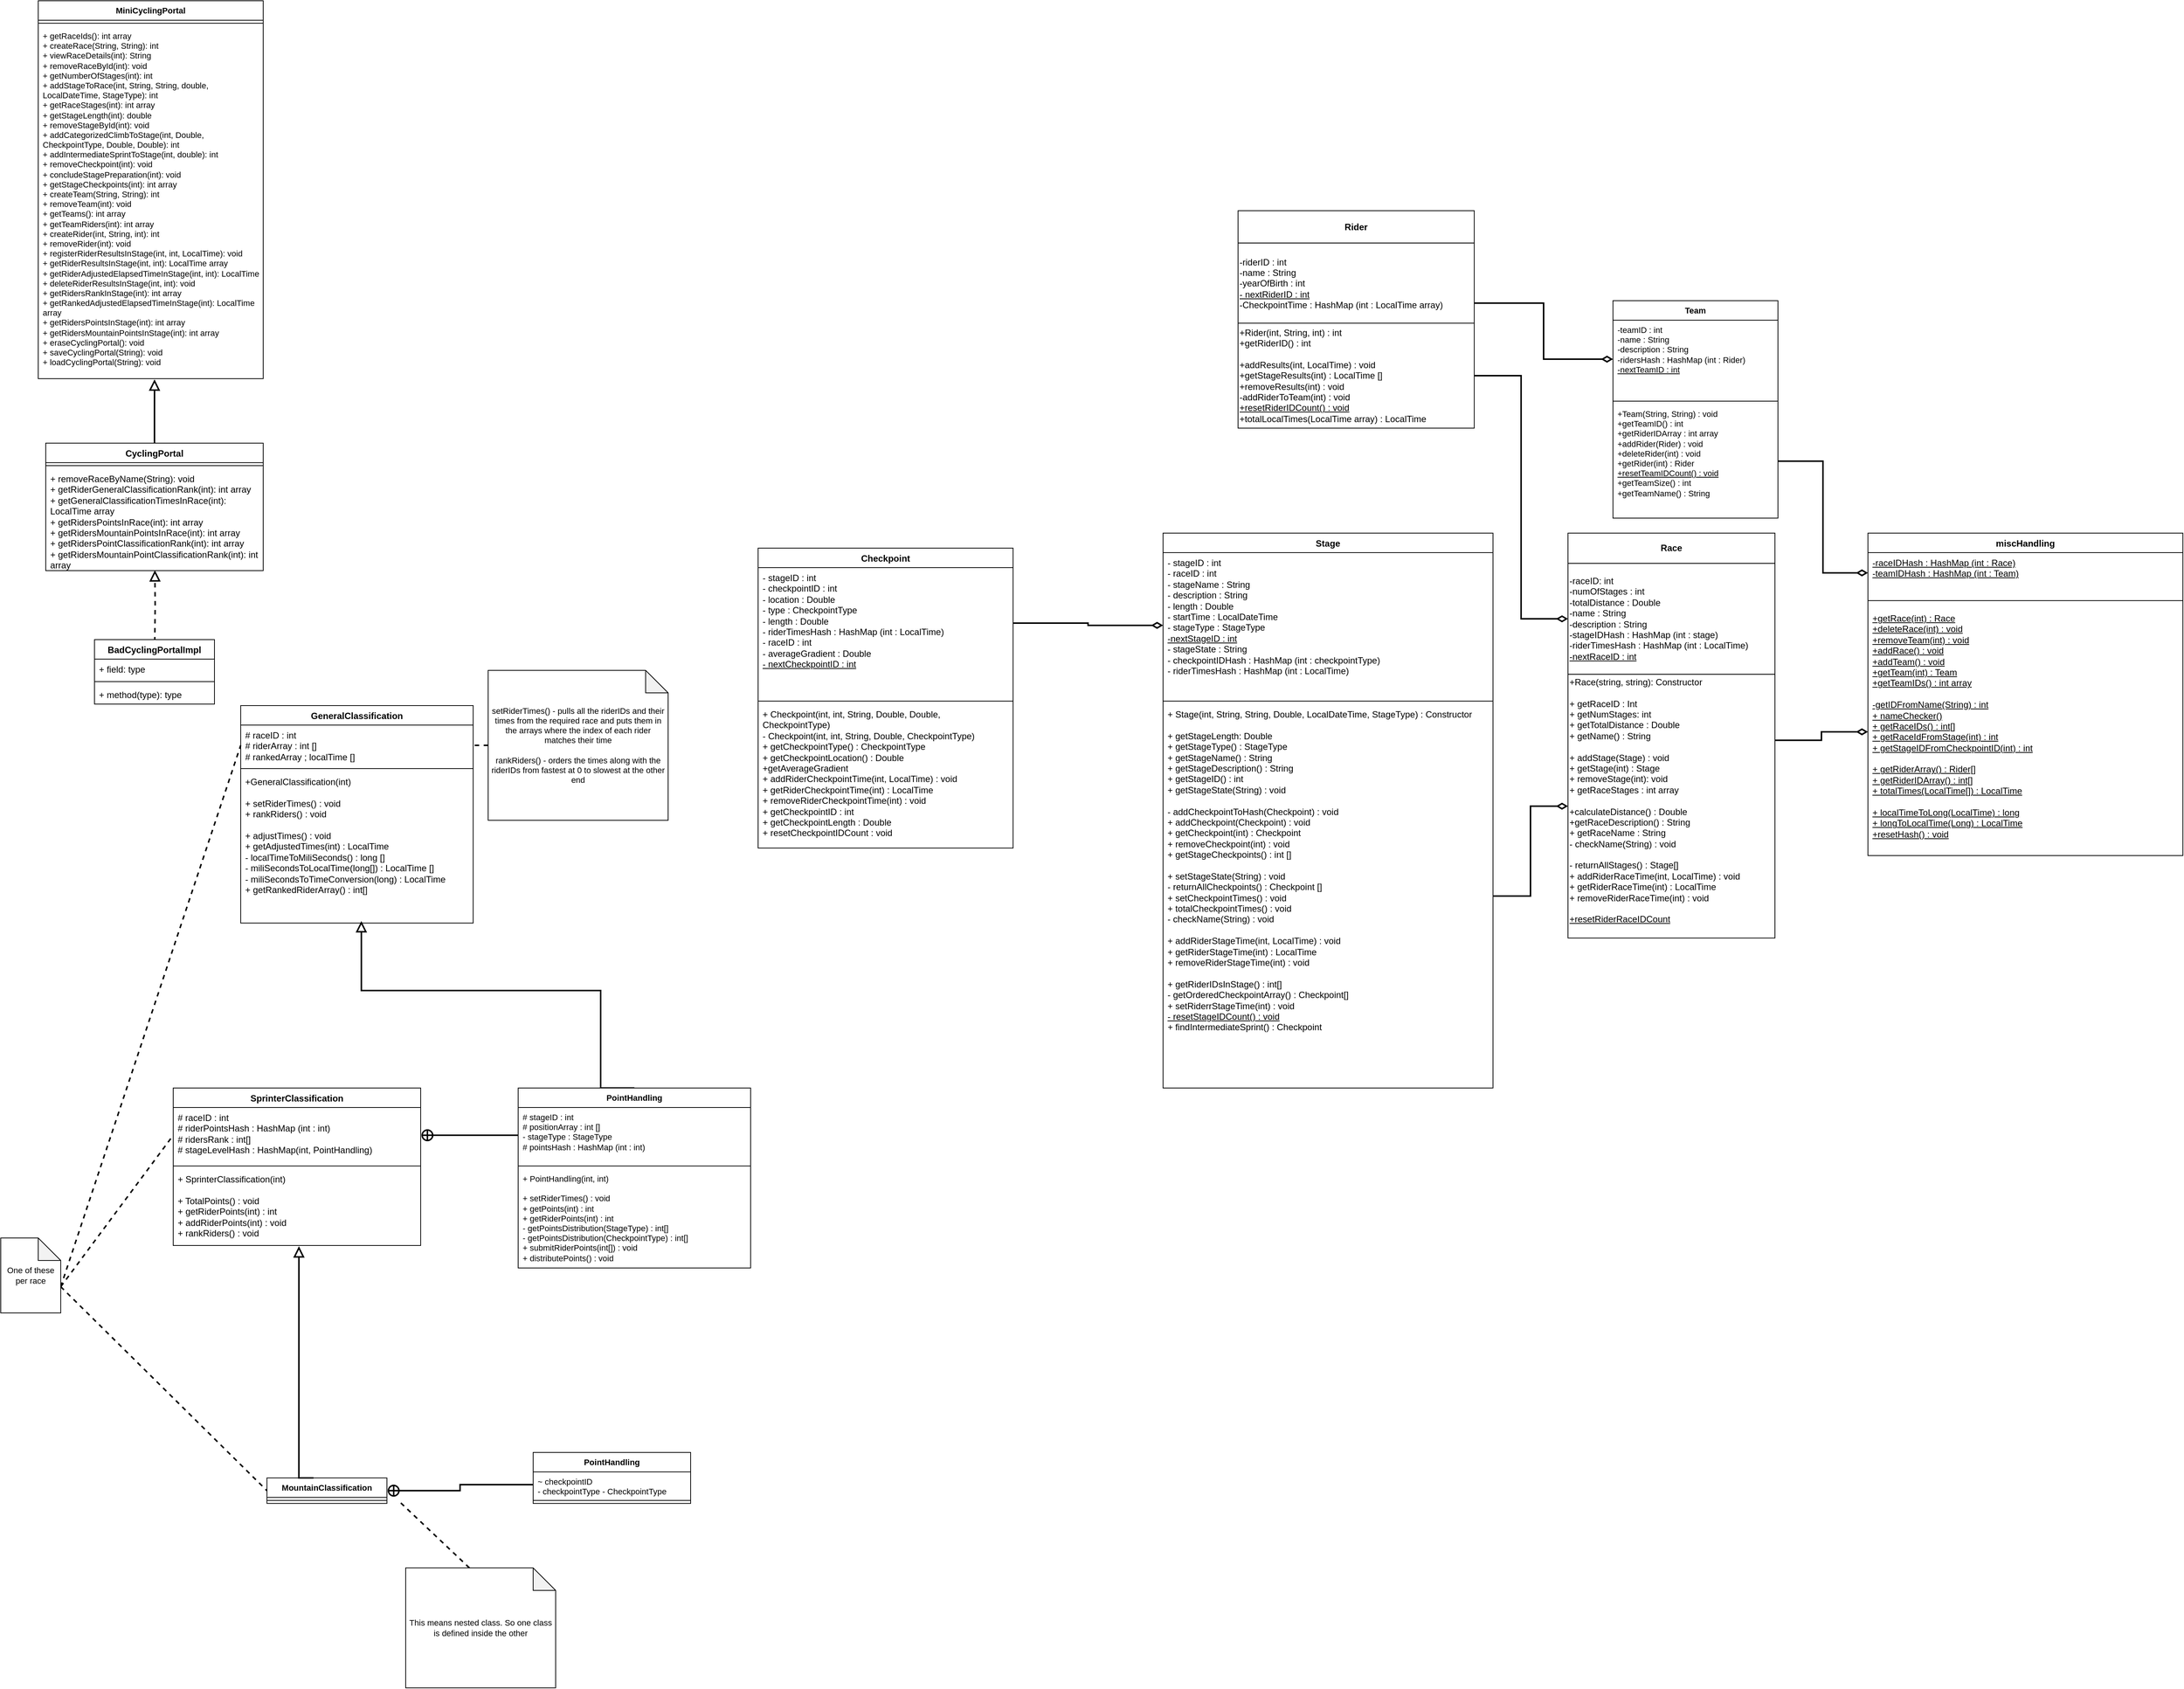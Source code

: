 <mxfile version="24.2.1" type="github">
  <diagram name="Page-1" id="q9JYpEjFwvB6e5CxQERE">
    <mxGraphModel dx="5469" dy="4086" grid="1" gridSize="10" guides="1" tooltips="1" connect="1" arrows="1" fold="1" page="1" pageScale="1" pageWidth="827" pageHeight="1169" math="0" shadow="0">
      <root>
        <mxCell id="0" />
        <mxCell id="1" parent="0" />
        <mxCell id="UIHRAM5IrU216gAxjkwL-1" value="CyclingPortal" style="swimlane;fontStyle=1;align=center;verticalAlign=top;childLayout=stackLayout;horizontal=1;startSize=26;horizontalStack=0;resizeParent=1;resizeParentMax=0;resizeLast=0;collapsible=1;marginBottom=0;whiteSpace=wrap;html=1;" vertex="1" parent="1">
          <mxGeometry x="870" y="-120" width="290" height="170" as="geometry" />
        </mxCell>
        <mxCell id="UIHRAM5IrU216gAxjkwL-2" value="" style="line;strokeWidth=1;fillColor=none;align=left;verticalAlign=middle;spacingTop=-1;spacingLeft=3;spacingRight=3;rotatable=0;labelPosition=right;points=[];portConstraint=eastwest;strokeColor=inherit;" vertex="1" parent="UIHRAM5IrU216gAxjkwL-1">
          <mxGeometry y="26" width="290" height="8" as="geometry" />
        </mxCell>
        <mxCell id="UIHRAM5IrU216gAxjkwL-3" value="+ removeRaceByName(String): void&lt;br&gt;+ getRiderGeneralClassificationRank(int): int array&lt;br&gt;+ getGeneralClassificationTimesInRace(int): LocalTime array&lt;br&gt;+ getRidersPointsInRace(int): int array&lt;br&gt;+ getRidersMountainPointsInRace(int): int array&lt;br&gt;+ getRidersPointClassificationRank(int): int array&lt;br&gt;+ getRidersMountainPointClassificationRank(int): int array" style="text;strokeColor=none;fillColor=none;align=left;verticalAlign=top;spacingLeft=4;spacingRight=4;overflow=hidden;rotatable=0;points=[[0,0.5],[1,0.5]];portConstraint=eastwest;whiteSpace=wrap;html=1;" vertex="1" parent="UIHRAM5IrU216gAxjkwL-1">
          <mxGeometry y="34" width="290" height="136" as="geometry" />
        </mxCell>
        <mxCell id="UIHRAM5IrU216gAxjkwL-4" style="edgeStyle=orthogonalEdgeStyle;rounded=0;orthogonalLoop=1;jettySize=auto;html=1;strokeColor=default;strokeWidth=2;align=center;verticalAlign=middle;fontFamily=Helvetica;fontSize=11;fontColor=default;labelBackgroundColor=default;startSize=10;endArrow=block;endFill=0;endSize=10;dashed=1;entryX=0.502;entryY=0.996;entryDx=0;entryDy=0;entryPerimeter=0;exitX=0.409;exitY=-0.029;exitDx=0;exitDy=0;exitPerimeter=0;" edge="1" parent="1" target="UIHRAM5IrU216gAxjkwL-3">
          <mxGeometry relative="1" as="geometry">
            <mxPoint x="1000" y="96" as="targetPoint" />
            <mxPoint x="1015.44" y="144.506" as="sourcePoint" />
          </mxGeometry>
        </mxCell>
        <mxCell id="UIHRAM5IrU216gAxjkwL-5" value="BadCyclingPortalImpl" style="swimlane;fontStyle=1;align=center;verticalAlign=top;childLayout=stackLayout;horizontal=1;startSize=26;horizontalStack=0;resizeParent=1;resizeParentMax=0;resizeLast=0;collapsible=1;marginBottom=0;whiteSpace=wrap;html=1;" vertex="1" parent="1">
          <mxGeometry x="935" y="142" width="160" height="86" as="geometry" />
        </mxCell>
        <mxCell id="UIHRAM5IrU216gAxjkwL-6" value="+ field: type" style="text;strokeColor=none;fillColor=none;align=left;verticalAlign=top;spacingLeft=4;spacingRight=4;overflow=hidden;rotatable=0;points=[[0,0.5],[1,0.5]];portConstraint=eastwest;whiteSpace=wrap;html=1;" vertex="1" parent="UIHRAM5IrU216gAxjkwL-5">
          <mxGeometry y="26" width="160" height="26" as="geometry" />
        </mxCell>
        <mxCell id="UIHRAM5IrU216gAxjkwL-7" value="" style="line;strokeWidth=1;fillColor=none;align=left;verticalAlign=middle;spacingTop=-1;spacingLeft=3;spacingRight=3;rotatable=0;labelPosition=right;points=[];portConstraint=eastwest;strokeColor=inherit;" vertex="1" parent="UIHRAM5IrU216gAxjkwL-5">
          <mxGeometry y="52" width="160" height="8" as="geometry" />
        </mxCell>
        <mxCell id="UIHRAM5IrU216gAxjkwL-8" value="+ method(type): type" style="text;strokeColor=none;fillColor=none;align=left;verticalAlign=top;spacingLeft=4;spacingRight=4;overflow=hidden;rotatable=0;points=[[0,0.5],[1,0.5]];portConstraint=eastwest;whiteSpace=wrap;html=1;" vertex="1" parent="UIHRAM5IrU216gAxjkwL-5">
          <mxGeometry y="60" width="160" height="26" as="geometry" />
        </mxCell>
        <mxCell id="UIHRAM5IrU216gAxjkwL-9" value="MiniCyclingPortal" style="swimlane;fontStyle=1;align=center;verticalAlign=top;childLayout=stackLayout;horizontal=1;startSize=26;horizontalStack=0;resizeParent=1;resizeParentMax=0;resizeLast=0;collapsible=1;marginBottom=0;whiteSpace=wrap;html=1;fontFamily=Helvetica;fontSize=11;fontColor=default;labelBackgroundColor=default;" vertex="1" parent="1">
          <mxGeometry x="860" y="-710" width="300" height="504" as="geometry" />
        </mxCell>
        <mxCell id="UIHRAM5IrU216gAxjkwL-10" value="" style="line;strokeWidth=1;fillColor=none;align=left;verticalAlign=middle;spacingTop=-1;spacingLeft=3;spacingRight=3;rotatable=0;labelPosition=right;points=[];portConstraint=eastwest;strokeColor=inherit;fontFamily=Helvetica;fontSize=11;fontColor=default;labelBackgroundColor=default;" vertex="1" parent="UIHRAM5IrU216gAxjkwL-9">
          <mxGeometry y="26" width="300" height="8" as="geometry" />
        </mxCell>
        <mxCell id="UIHRAM5IrU216gAxjkwL-11" value="+ getRaceIds(): int array&lt;br&gt;+ createRace(String, String): int&lt;br&gt;+ viewRaceDetails(int): String&lt;br&gt;+ removeRaceById(int): void&lt;br&gt;+ getNumberOfStages(int): int&lt;br&gt;+ addStageToRace(int, String, String, double, LocalDateTime, StageType): int&lt;br&gt;+ getRaceStages(int): int array&lt;div&gt;+ getStageLength(int): double&lt;/div&gt;&lt;div&gt;+ removeStageById(int): void&lt;/div&gt;&lt;div&gt;+ addCategorizedClimbToStage(int, Double, CheckpointType, Double, Double): int&lt;/div&gt;&lt;div&gt;+ addIntermediateSprintToStage(int, double): int&lt;/div&gt;&lt;div&gt;+ removeCheckpoint(int): void&lt;/div&gt;&lt;div&gt;+ concludeStagePreparation(int): void&lt;/div&gt;&lt;div&gt;+ getStageCheckpoints(int): int array&lt;/div&gt;&lt;div&gt;+ createTeam(String, String): int&lt;/div&gt;&lt;div&gt;+ removeTeam(int): void&lt;/div&gt;&lt;div&gt;+ getTeams(): int array&lt;/div&gt;&lt;div&gt;+ getTeamRiders(int): int array&lt;/div&gt;&lt;div&gt;+ createRider(int, String, int): int&lt;/div&gt;&lt;div&gt;+ removeRider(int): void&lt;/div&gt;&lt;div&gt;+ registerRiderResultsInStage(int, int, LocalTime): void&lt;/div&gt;&lt;div&gt;+ getRiderResultsInStage(int, int): LocalTime array&lt;/div&gt;&lt;div&gt;+ getRiderAdjustedElapsedTimeInStage(int, int): LocalTime&lt;/div&gt;&lt;div&gt;+ deleteRiderResultsInStage(int, int): void&lt;/div&gt;&lt;div&gt;+ getRidersRankInStage(int): int array&lt;/div&gt;&lt;div&gt;+ getRankedAdjustedElapsedTimeInStage(int): LocalTime array&lt;/div&gt;&lt;div&gt;+ getRidersPointsInStage(int): int array&lt;/div&gt;&lt;div&gt;+ getRidersMountainPointsInStage(int): int array&lt;/div&gt;&lt;div&gt;+ eraseCyclingPortal(): void&lt;/div&gt;&lt;div&gt;+ saveCyclingPortal(String): void&lt;/div&gt;&lt;div&gt;+ loadCyclingPortal(String): void&lt;/div&gt;&lt;div&gt;&lt;br&gt;&lt;/div&gt;" style="text;strokeColor=none;fillColor=none;align=left;verticalAlign=top;spacingLeft=4;spacingRight=4;overflow=hidden;rotatable=0;points=[[0,0.5],[1,0.5]];portConstraint=eastwest;whiteSpace=wrap;html=1;fontFamily=Helvetica;fontSize=11;fontColor=default;labelBackgroundColor=default;" vertex="1" parent="UIHRAM5IrU216gAxjkwL-9">
          <mxGeometry y="34" width="300" height="470" as="geometry" />
        </mxCell>
        <mxCell id="UIHRAM5IrU216gAxjkwL-12" style="edgeStyle=orthogonalEdgeStyle;rounded=0;orthogonalLoop=1;jettySize=auto;html=1;exitX=0.5;exitY=0;exitDx=0;exitDy=0;entryX=0.517;entryY=1.002;entryDx=0;entryDy=0;entryPerimeter=0;strokeColor=default;strokeWidth=2;align=center;verticalAlign=middle;fontFamily=Helvetica;fontSize=11;fontColor=default;labelBackgroundColor=default;startSize=10;endArrow=block;endFill=0;endSize=10;" edge="1" parent="1" source="UIHRAM5IrU216gAxjkwL-1" target="UIHRAM5IrU216gAxjkwL-11">
          <mxGeometry relative="1" as="geometry" />
        </mxCell>
        <mxCell id="UIHRAM5IrU216gAxjkwL-13" value="miscHandling" style="swimlane;fontStyle=1;align=center;verticalAlign=top;childLayout=stackLayout;horizontal=1;startSize=26;horizontalStack=0;resizeParent=1;resizeParentMax=0;resizeLast=0;collapsible=1;marginBottom=0;whiteSpace=wrap;html=1;" vertex="1" parent="1">
          <mxGeometry x="3300" width="420" height="430" as="geometry" />
        </mxCell>
        <mxCell id="UIHRAM5IrU216gAxjkwL-14" value="&lt;u&gt;-raceIDHash : HashMap (int : Race)&lt;br&gt;-teamIDHash : HashMap (int : Team)&lt;/u&gt;" style="text;strokeColor=none;fillColor=none;align=left;verticalAlign=top;spacingLeft=4;spacingRight=4;overflow=hidden;rotatable=0;points=[[0,0.5],[1,0.5]];portConstraint=eastwest;whiteSpace=wrap;html=1;" vertex="1" parent="UIHRAM5IrU216gAxjkwL-13">
          <mxGeometry y="26" width="420" height="54" as="geometry" />
        </mxCell>
        <mxCell id="UIHRAM5IrU216gAxjkwL-15" value="" style="line;strokeWidth=1;fillColor=none;align=left;verticalAlign=middle;spacingTop=-1;spacingLeft=3;spacingRight=3;rotatable=0;labelPosition=right;points=[];portConstraint=eastwest;strokeColor=inherit;" vertex="1" parent="UIHRAM5IrU216gAxjkwL-13">
          <mxGeometry y="80" width="420" height="20" as="geometry" />
        </mxCell>
        <mxCell id="UIHRAM5IrU216gAxjkwL-16" value="&lt;div&gt;&lt;u&gt;+getRace(int) : Race&lt;/u&gt;&lt;/div&gt;&lt;div&gt;&lt;u&gt;+deleteRace(int) : void&lt;br&gt;&lt;/u&gt;&lt;/div&gt;&lt;u&gt;+removeTeam(int) : void&lt;br&gt;+addRace() : void&lt;br&gt;+addTeam() : void&lt;/u&gt;&lt;div&gt;&lt;u&gt;+getTeam(int) : Team&lt;br&gt;&lt;/u&gt;&lt;/div&gt;&lt;div&gt;&lt;u&gt;+getTeamIDs() : int array&lt;/u&gt;&lt;/div&gt;&lt;div&gt;&lt;u&gt;&lt;br&gt;&lt;/u&gt;&lt;/div&gt;&lt;div&gt;&lt;u&gt;-getIDFromName(String) : int&lt;br&gt;&lt;/u&gt;&lt;/div&gt;&lt;div&gt;&lt;u&gt;+ nameChecker() &lt;br&gt;&lt;/u&gt;&lt;/div&gt;&lt;div&gt;&lt;u&gt;+ getRaceIDs() : int[]&lt;/u&gt;&lt;/div&gt;&lt;div&gt;&lt;u&gt;+ getRaceIdFromStage(int) : int&lt;/u&gt;&lt;/div&gt;&lt;div&gt;&lt;u&gt;+ getStageIDFromCheckpointID(int) : int&lt;/u&gt;&lt;br&gt;&lt;/div&gt;&lt;div&gt;&lt;br&gt;&lt;/div&gt;&lt;div&gt;&lt;u&gt;+ getRiderArray() : Rider[]&lt;/u&gt;&lt;/div&gt;&lt;div&gt;&lt;u&gt;+ getRiderIDArray() : int[]&lt;/u&gt;&lt;/div&gt;&lt;div&gt;&lt;u&gt;+ totalTimes(LocalTime[]) : LocalTime&lt;br&gt;&lt;/u&gt;&lt;/div&gt;&lt;div&gt;&lt;br&gt;&lt;/div&gt;&lt;div&gt;&lt;u&gt;+ localTimeToLong(LocalTime) : long&lt;/u&gt;&lt;/div&gt;&lt;div&gt;&lt;u&gt;+ longToLocalTime(Long) : LocalTime&lt;/u&gt;&lt;/div&gt;&lt;div&gt;&lt;u&gt;+resetHash() : void&lt;br&gt;&lt;/u&gt;&lt;/div&gt;" style="text;strokeColor=none;fillColor=none;align=left;verticalAlign=top;spacingLeft=4;spacingRight=4;overflow=hidden;rotatable=0;points=[[0,0.5],[1,0.5]];portConstraint=eastwest;whiteSpace=wrap;html=1;" vertex="1" parent="UIHRAM5IrU216gAxjkwL-13">
          <mxGeometry y="100" width="420" height="330" as="geometry" />
        </mxCell>
        <mxCell id="UIHRAM5IrU216gAxjkwL-17" value="" style="group" vertex="1" connectable="0" parent="1">
          <mxGeometry x="2900" width="276" height="540" as="geometry" />
        </mxCell>
        <mxCell id="UIHRAM5IrU216gAxjkwL-18" value="&lt;b&gt;Race&lt;/b&gt;" style="rounded=0;whiteSpace=wrap;html=1;" vertex="1" parent="UIHRAM5IrU216gAxjkwL-17">
          <mxGeometry width="276.0" height="40.345" as="geometry" />
        </mxCell>
        <mxCell id="UIHRAM5IrU216gAxjkwL-19" value="-raceID: int&lt;br&gt;&lt;div&gt;-numOfStages : int&lt;br&gt;&lt;/div&gt;&lt;div&gt;-totalDistance : Double&lt;br&gt;&lt;/div&gt;&lt;div&gt;-name : String&lt;br&gt;&lt;/div&gt;&lt;div&gt;-description : String&lt;br&gt;&lt;/div&gt;&lt;div&gt;-stageIDHash : HashMap (int : stage)&lt;br&gt;&lt;/div&gt;&lt;div&gt;-riderTimesHash : HashMap (int : LocalTime)&lt;/div&gt;&lt;div&gt;&lt;u&gt;-nextRaceID : int&lt;/u&gt;&lt;/div&gt;" style="rounded=0;whiteSpace=wrap;html=1;align=left;" vertex="1" parent="UIHRAM5IrU216gAxjkwL-17">
          <mxGeometry y="40.345" width="276.0" height="147.931" as="geometry" />
        </mxCell>
        <mxCell id="UIHRAM5IrU216gAxjkwL-20" value="&lt;div&gt;&lt;br&gt;&lt;/div&gt;+Race(string, string): Constructor&lt;div&gt;&lt;br&gt;&lt;div align=&quot;left&quot;&gt;+ getRaceID : Int &lt;br&gt;&lt;/div&gt;&lt;div align=&quot;left&quot;&gt;+ getNumStages: int&lt;/div&gt;&lt;div align=&quot;left&quot;&gt;+ getTotalDistance : Double&lt;br&gt;&lt;/div&gt;&lt;div align=&quot;left&quot;&gt;+ getName() : String&lt;/div&gt;&lt;div align=&quot;left&quot;&gt;&lt;br&gt;&lt;/div&gt;&lt;div&gt;+ addStage(Stage) : void&lt;br&gt;&lt;/div&gt;&lt;div&gt;+ getStage(int) : Stage&lt;/div&gt;&lt;div&gt;+ removeStage(int): void&lt;br&gt;&lt;/div&gt;&lt;div&gt;+ getRaceStages : int array&lt;/div&gt;&lt;div&gt;&lt;br&gt;&lt;/div&gt;&lt;div&gt;+calculateDistance() : Double&lt;/div&gt;&lt;div&gt;+getRaceDescription() : String&lt;/div&gt;&lt;div&gt;+ getRaceName : String&lt;/div&gt;&lt;div&gt;- checkName(String) : void&lt;/div&gt;&lt;div&gt;&lt;br&gt;&lt;/div&gt;&lt;div&gt;- returnAllStages() : Stage[]&lt;br&gt;&lt;/div&gt;&lt;div&gt;+ addRiderRaceTime(int, LocalTime) : void&lt;/div&gt;&lt;div&gt;+ getRiderRaceTime(int) : LocalTime&lt;/div&gt;&lt;div&gt;+ removeRiderRaceTime(int) : void&lt;/div&gt;&lt;div&gt;&lt;br&gt;&lt;/div&gt;&lt;div&gt;&lt;u&gt;+resetRiderRaceIDCount&lt;/u&gt;&lt;br&gt;&lt;/div&gt;&lt;div&gt;&lt;br&gt;&lt;/div&gt;&lt;div&gt;&lt;br&gt;&lt;/div&gt;&lt;/div&gt;" style="rounded=0;whiteSpace=wrap;html=1;align=left;" vertex="1" parent="UIHRAM5IrU216gAxjkwL-17">
          <mxGeometry y="188.28" width="276" height="351.72" as="geometry" />
        </mxCell>
        <mxCell id="UIHRAM5IrU216gAxjkwL-21" value="Stage" style="swimlane;fontStyle=1;align=center;verticalAlign=top;childLayout=stackLayout;horizontal=1;startSize=26;horizontalStack=0;resizeParent=1;resizeParentMax=0;resizeLast=0;collapsible=1;marginBottom=0;whiteSpace=wrap;html=1;" vertex="1" parent="1">
          <mxGeometry x="2360" width="440" height="740" as="geometry" />
        </mxCell>
        <mxCell id="UIHRAM5IrU216gAxjkwL-22" value="&lt;div&gt;- stageID : int&lt;br&gt;&lt;/div&gt;&lt;div&gt;- raceID : int&lt;br&gt;&lt;/div&gt;&lt;div&gt;- stageName : String&lt;br&gt;&lt;/div&gt;&lt;div&gt;- description : String&lt;br&gt;&lt;/div&gt;&lt;div&gt;- length : Double&lt;br&gt;&lt;/div&gt;&lt;div&gt;- startTime : LocalDateTime&lt;br&gt;&lt;/div&gt;&lt;div&gt;- stageType : StageType&lt;/div&gt;&lt;div&gt;&lt;u&gt;-nextStageID : int&lt;/u&gt;&lt;/div&gt;&lt;div&gt;- stageState : String&lt;br&gt;&lt;/div&gt;&lt;div&gt;- checkpointIDHash : HashMap (int : checkpointType)&lt;br&gt;&lt;/div&gt;&lt;div&gt;- riderTimesHash : HashMap (int : LocalTime)&lt;/div&gt;" style="text;strokeColor=none;fillColor=none;align=left;verticalAlign=top;spacingLeft=4;spacingRight=4;overflow=hidden;rotatable=0;points=[[0,0.5],[1,0.5]];portConstraint=eastwest;whiteSpace=wrap;html=1;" vertex="1" parent="UIHRAM5IrU216gAxjkwL-21">
          <mxGeometry y="26" width="440" height="194" as="geometry" />
        </mxCell>
        <mxCell id="UIHRAM5IrU216gAxjkwL-23" value="" style="line;strokeWidth=1;fillColor=none;align=left;verticalAlign=middle;spacingTop=-1;spacingLeft=3;spacingRight=3;rotatable=0;labelPosition=right;points=[];portConstraint=eastwest;strokeColor=inherit;" vertex="1" parent="UIHRAM5IrU216gAxjkwL-21">
          <mxGeometry y="220" width="440" height="8" as="geometry" />
        </mxCell>
        <mxCell id="UIHRAM5IrU216gAxjkwL-24" value="&lt;div&gt;+ Stage(int, String, String, Double, LocalDateTime, StageType) : Constructor&lt;/div&gt;&lt;div&gt;&lt;br&gt;&lt;/div&gt;&lt;div&gt;+ getStageLength: Double&lt;/div&gt;&lt;div&gt;+ getStageType() : StageType&lt;/div&gt;&lt;div&gt;+ getStageName() : String&lt;/div&gt;&lt;div&gt;+ getStageDescription() : String&lt;/div&gt;&lt;div&gt;+ getStageID() : int&lt;/div&gt;&lt;div&gt;+ getStageState(String) : void&lt;br&gt;&lt;/div&gt;&lt;div&gt;&lt;br&gt;&lt;/div&gt;&lt;div&gt;- addCheckpointToHash(Checkpoint) : void&lt;/div&gt;&lt;div&gt;+ addCheckpoint(Checkpoint) : void&lt;br&gt;&lt;/div&gt;&lt;div&gt;+ getCheckpoint(int) : Checkpoint&lt;/div&gt;&lt;div&gt;+ removeCheckpoint(int) : void&lt;/div&gt;&lt;div&gt;+ getStageCheckpoints() : int []&lt;/div&gt;&lt;div&gt;&lt;br&gt;&lt;/div&gt;&lt;div&gt;+ setStageState(String) : void&lt;br&gt;&lt;/div&gt;&lt;div&gt;- returnAllCheckpoints() : Checkpoint []&lt;/div&gt;&lt;div&gt;+ setCheckpointTimes() : void&lt;/div&gt;&lt;div&gt;+ totalCheckpointTimes() : void&lt;/div&gt;&lt;div&gt;- checkName(String) : void&lt;br&gt;&lt;div&gt;&lt;br&gt;&lt;/div&gt;&lt;div&gt;+ addRiderStageTime(int, LocalTime) : void&lt;/div&gt;&lt;div&gt;+ getRiderStageTime(int) : LocalTime&lt;/div&gt;&lt;div&gt;+ removeRiderStageTime(int) : void&lt;/div&gt;&lt;div&gt;&lt;br&gt;&lt;/div&gt;&lt;div&gt;+ getRiderIDsInStage() : int[]&lt;/div&gt;&lt;div&gt;- getOrderedCheckpointArray() : Checkpoint[]&lt;br&gt;&lt;/div&gt;&lt;div&gt;+ setRiderrStageTime(int) : void&lt;/div&gt;&lt;div&gt;&lt;u&gt;- resetStageIDCount() : void&lt;/u&gt;&lt;/div&gt;&lt;div&gt;&lt;i&gt;+ &lt;/i&gt;findIntermediateSprint() : Checkpoint&lt;br&gt;&lt;/div&gt;&lt;div&gt;&lt;br&gt;&lt;/div&gt;&lt;/div&gt;" style="text;strokeColor=none;fillColor=none;align=left;verticalAlign=top;spacingLeft=4;spacingRight=4;overflow=hidden;rotatable=0;points=[[0,0.5],[1,0.5]];portConstraint=eastwest;whiteSpace=wrap;html=1;" vertex="1" parent="UIHRAM5IrU216gAxjkwL-21">
          <mxGeometry y="228" width="440" height="512" as="geometry" />
        </mxCell>
        <mxCell id="UIHRAM5IrU216gAxjkwL-25" style="edgeStyle=orthogonalEdgeStyle;rounded=0;orthogonalLoop=1;jettySize=auto;html=1;exitX=1;exitY=0.5;exitDx=0;exitDy=0;entryX=0;entryY=0.5;entryDx=0;entryDy=0;strokeColor=default;strokeWidth=2;align=center;verticalAlign=middle;fontFamily=Helvetica;fontSize=11;fontColor=default;labelBackgroundColor=default;startSize=10;endArrow=diamondThin;endFill=0;endSize=10;" edge="1" parent="1" source="UIHRAM5IrU216gAxjkwL-24" target="UIHRAM5IrU216gAxjkwL-20">
          <mxGeometry relative="1" as="geometry" />
        </mxCell>
        <mxCell id="UIHRAM5IrU216gAxjkwL-26" style="edgeStyle=orthogonalEdgeStyle;rounded=0;orthogonalLoop=1;jettySize=auto;html=1;exitX=1;exitY=0.25;exitDx=0;exitDy=0;entryX=0;entryY=0.5;entryDx=0;entryDy=0;strokeColor=default;strokeWidth=2;align=center;verticalAlign=middle;fontFamily=Helvetica;fontSize=11;fontColor=default;labelBackgroundColor=default;startSize=10;endArrow=diamondThin;endFill=0;endSize=10;" edge="1" parent="1" source="UIHRAM5IrU216gAxjkwL-27" target="UIHRAM5IrU216gAxjkwL-22">
          <mxGeometry relative="1" as="geometry">
            <mxPoint x="2157" y="52.5" as="sourcePoint" />
          </mxGeometry>
        </mxCell>
        <mxCell id="UIHRAM5IrU216gAxjkwL-27" value="Checkpoint" style="swimlane;fontStyle=1;align=center;verticalAlign=top;childLayout=stackLayout;horizontal=1;startSize=26;horizontalStack=0;resizeParent=1;resizeParentMax=0;resizeLast=0;collapsible=1;marginBottom=0;whiteSpace=wrap;html=1;" vertex="1" parent="1">
          <mxGeometry x="1820" y="20" width="340" height="400" as="geometry" />
        </mxCell>
        <mxCell id="UIHRAM5IrU216gAxjkwL-28" value="&lt;div&gt;- stageID : int&lt;br&gt;&lt;/div&gt;&lt;div&gt;- checkpointID : int&lt;br&gt;&lt;/div&gt;&lt;div&gt;- location : Double&lt;br&gt;&lt;/div&gt;&lt;div&gt;- type : CheckpointType&lt;br&gt;&lt;/div&gt;&lt;div&gt;- length : Double&lt;/div&gt;&lt;div&gt;- riderTimesHash : HashMap (int : LocalTime)&lt;/div&gt;&lt;div&gt;- raceID : int&lt;/div&gt;&lt;div&gt;- averageGradient : Double &lt;br&gt;&lt;/div&gt;&lt;div&gt;&lt;u&gt;- nextCheckpointID : int&lt;br&gt;&lt;/u&gt;&lt;/div&gt;" style="text;strokeColor=none;fillColor=none;align=left;verticalAlign=top;spacingLeft=4;spacingRight=4;overflow=hidden;rotatable=0;points=[[0,0.5],[1,0.5]];portConstraint=eastwest;whiteSpace=wrap;html=1;" vertex="1" parent="UIHRAM5IrU216gAxjkwL-27">
          <mxGeometry y="26" width="340" height="174" as="geometry" />
        </mxCell>
        <mxCell id="UIHRAM5IrU216gAxjkwL-29" value="" style="line;strokeWidth=1;fillColor=none;align=left;verticalAlign=middle;spacingTop=-1;spacingLeft=3;spacingRight=3;rotatable=0;labelPosition=right;points=[];portConstraint=eastwest;strokeColor=inherit;" vertex="1" parent="UIHRAM5IrU216gAxjkwL-27">
          <mxGeometry y="200" width="340" height="8" as="geometry" />
        </mxCell>
        <mxCell id="UIHRAM5IrU216gAxjkwL-30" value="+ Checkpoint(int, int, String, Double, Double, CheckpointType)&lt;div&gt;- Checkpoint(int, int, String, Double, CheckpointType)&lt;br&gt;&lt;/div&gt;&lt;div&gt;+ getCheckpointType() : CheckpointType&lt;/div&gt;&lt;div&gt;+ getCheckpointLocation() : Double&lt;/div&gt;&lt;div&gt;+getAverageGradient&lt;br&gt;&lt;/div&gt;&lt;div&gt;+ addRiderCheckpointTime(int, LocalTime) : void&lt;/div&gt;&lt;div&gt;+ getRiderCheckpointTime(int) : LocalTime&lt;/div&gt;&lt;div&gt;+ removeRiderCheckpointTime(int) : void&lt;/div&gt;&lt;div&gt;+ getCheckpointID : int&lt;/div&gt;&lt;div&gt;+ getCheckpointLength : Double&lt;/div&gt;&lt;div&gt;+ resetCheckpointIDCount : void&lt;br&gt;&lt;/div&gt;&lt;div&gt;&lt;br&gt;&lt;/div&gt;" style="text;strokeColor=none;fillColor=none;align=left;verticalAlign=top;spacingLeft=4;spacingRight=4;overflow=hidden;rotatable=0;points=[[0,0.5],[1,0.5]];portConstraint=eastwest;whiteSpace=wrap;html=1;" vertex="1" parent="UIHRAM5IrU216gAxjkwL-27">
          <mxGeometry y="208" width="340" height="192" as="geometry" />
        </mxCell>
        <mxCell id="UIHRAM5IrU216gAxjkwL-31" value="" style="group" vertex="1" connectable="0" parent="1">
          <mxGeometry x="2460" y="-430" width="315" height="400" as="geometry" />
        </mxCell>
        <mxCell id="UIHRAM5IrU216gAxjkwL-32" value="&lt;b&gt;Rider&lt;/b&gt;" style="rounded=0;whiteSpace=wrap;html=1;" vertex="1" parent="UIHRAM5IrU216gAxjkwL-31">
          <mxGeometry width="315" height="43.125" as="geometry" />
        </mxCell>
        <mxCell id="UIHRAM5IrU216gAxjkwL-33" value="-riderID : int&lt;div&gt;-name : String&lt;/div&gt;&lt;div&gt;-yearOfBirth : int&lt;/div&gt;&lt;div&gt;&lt;u&gt;- nextRiderID : int&lt;/u&gt;&lt;br&gt;&lt;/div&gt;-CheckpointTime : HashMap (int : LocalTime array) " style="rounded=0;whiteSpace=wrap;html=1;align=left;" vertex="1" parent="UIHRAM5IrU216gAxjkwL-31">
          <mxGeometry y="43.13" width="315" height="106.87" as="geometry" />
        </mxCell>
        <mxCell id="UIHRAM5IrU216gAxjkwL-34" value="&lt;div align=&quot;left&quot;&gt;+Rider(int, String, int) : int&lt;br&gt;&lt;/div&gt;&lt;div align=&quot;left&quot;&gt;+getRiderID() : int&lt;/div&gt;&lt;div align=&quot;left&quot;&gt;&lt;br&gt;&lt;/div&gt;+addResults(int, LocalTime) : void&lt;br&gt;+getStageResults(int) : LocalTime []&lt;div&gt;&lt;div&gt;+removeResults(int) : void&lt;/div&gt;&lt;div&gt;-addRiderToTeam(int) : void&lt;br&gt;&lt;/div&gt;&lt;div&gt;&lt;u&gt;+resetRiderIDCount() : void&lt;/u&gt;&lt;br&gt;&lt;/div&gt;&lt;div&gt;+totalLocalTimes(LocalTime array) : LocalTime&lt;/div&gt;&lt;/div&gt;" style="rounded=0;whiteSpace=wrap;html=1;align=left;" vertex="1" parent="UIHRAM5IrU216gAxjkwL-31">
          <mxGeometry y="150" width="315" height="140" as="geometry" />
        </mxCell>
        <mxCell id="UIHRAM5IrU216gAxjkwL-35" value="Team" style="swimlane;fontStyle=1;align=center;verticalAlign=top;childLayout=stackLayout;horizontal=1;startSize=26;horizontalStack=0;resizeParent=1;resizeParentMax=0;resizeLast=0;collapsible=1;marginBottom=0;whiteSpace=wrap;html=1;fontFamily=Helvetica;fontSize=11;fontColor=default;labelBackgroundColor=default;" vertex="1" parent="1">
          <mxGeometry x="2960" y="-310" width="220" height="290" as="geometry" />
        </mxCell>
        <mxCell id="UIHRAM5IrU216gAxjkwL-36" value="-teamID : int&lt;br&gt;-name : String&lt;br&gt;-description : String&lt;br&gt;-ridersHash : HashMap (int : Rider)&lt;br&gt;&lt;u&gt;-nextTeamID : int&lt;br&gt;&lt;/u&gt;" style="text;strokeColor=none;fillColor=none;align=left;verticalAlign=top;spacingLeft=4;spacingRight=4;overflow=hidden;rotatable=0;points=[[0,0.5],[1,0.5]];portConstraint=eastwest;whiteSpace=wrap;html=1;fontFamily=Helvetica;fontSize=11;fontColor=default;labelBackgroundColor=default;" vertex="1" parent="UIHRAM5IrU216gAxjkwL-35">
          <mxGeometry y="26" width="220" height="104" as="geometry" />
        </mxCell>
        <mxCell id="UIHRAM5IrU216gAxjkwL-37" value="" style="line;strokeWidth=1;fillColor=none;align=left;verticalAlign=middle;spacingTop=-1;spacingLeft=3;spacingRight=3;rotatable=0;labelPosition=right;points=[];portConstraint=eastwest;strokeColor=inherit;fontFamily=Helvetica;fontSize=11;fontColor=default;labelBackgroundColor=default;" vertex="1" parent="UIHRAM5IrU216gAxjkwL-35">
          <mxGeometry y="130" width="220" height="8" as="geometry" />
        </mxCell>
        <mxCell id="UIHRAM5IrU216gAxjkwL-38" value="+Team(String, String) : void&lt;div&gt;+getTeamID() : int&lt;br&gt;+getRiderIDArray : int array&lt;br&gt;+addRider(Rider) : void&lt;br&gt;+deleteRider(int) : void&lt;/div&gt;&lt;div&gt;+getRider(int) : Rider&lt;br&gt;&lt;div&gt;&lt;u&gt;+resetTeamIDCount() : void&lt;/u&gt;&lt;/div&gt;&lt;div&gt;+getTeamSize() : int&lt;/div&gt;&lt;div&gt;+getTeamName() : String&lt;br&gt;&lt;/div&gt;&lt;/div&gt;&lt;u&gt;&lt;/u&gt;" style="text;strokeColor=none;fillColor=none;align=left;verticalAlign=top;spacingLeft=4;spacingRight=4;overflow=hidden;rotatable=0;points=[[0,0.5],[1,0.5]];portConstraint=eastwest;whiteSpace=wrap;html=1;fontFamily=Helvetica;fontSize=11;fontColor=default;labelBackgroundColor=default;" vertex="1" parent="UIHRAM5IrU216gAxjkwL-35">
          <mxGeometry y="138" width="220" height="152" as="geometry" />
        </mxCell>
        <mxCell id="UIHRAM5IrU216gAxjkwL-39" style="edgeStyle=orthogonalEdgeStyle;rounded=0;orthogonalLoop=1;jettySize=auto;html=1;exitX=1;exitY=0.75;exitDx=0;exitDy=0;entryX=0;entryY=0.5;entryDx=0;entryDy=0;strokeColor=default;strokeWidth=2;align=center;verticalAlign=middle;fontFamily=Helvetica;fontSize=11;fontColor=default;labelBackgroundColor=default;startSize=10;endArrow=diamondThin;endFill=0;endSize=10;" edge="1" parent="1" source="UIHRAM5IrU216gAxjkwL-33" target="UIHRAM5IrU216gAxjkwL-36">
          <mxGeometry relative="1" as="geometry" />
        </mxCell>
        <mxCell id="UIHRAM5IrU216gAxjkwL-40" style="edgeStyle=orthogonalEdgeStyle;rounded=0;orthogonalLoop=1;jettySize=auto;html=1;exitX=1;exitY=0.25;exitDx=0;exitDy=0;entryX=0;entryY=0.5;entryDx=0;entryDy=0;strokeColor=default;strokeWidth=2;align=center;verticalAlign=middle;fontFamily=Helvetica;fontSize=11;fontColor=default;labelBackgroundColor=default;startSize=10;endArrow=diamondThin;endFill=0;endSize=10;" edge="1" parent="1" source="UIHRAM5IrU216gAxjkwL-20" target="UIHRAM5IrU216gAxjkwL-16">
          <mxGeometry relative="1" as="geometry" />
        </mxCell>
        <mxCell id="UIHRAM5IrU216gAxjkwL-41" style="edgeStyle=orthogonalEdgeStyle;rounded=0;orthogonalLoop=1;jettySize=auto;html=1;exitX=1;exitY=0.5;exitDx=0;exitDy=0;strokeColor=default;strokeWidth=2;align=center;verticalAlign=middle;fontFamily=Helvetica;fontSize=11;fontColor=default;labelBackgroundColor=default;startSize=10;endArrow=diamondThin;endFill=0;endSize=10;entryX=0;entryY=0.5;entryDx=0;entryDy=0;" edge="1" parent="1" source="UIHRAM5IrU216gAxjkwL-34" target="UIHRAM5IrU216gAxjkwL-19">
          <mxGeometry relative="1" as="geometry">
            <mxPoint x="2870.0" y="60" as="targetPoint" />
          </mxGeometry>
        </mxCell>
        <mxCell id="UIHRAM5IrU216gAxjkwL-42" style="edgeStyle=orthogonalEdgeStyle;rounded=0;orthogonalLoop=1;jettySize=auto;html=1;exitX=1;exitY=0.5;exitDx=0;exitDy=0;entryX=0;entryY=0.5;entryDx=0;entryDy=0;strokeColor=default;strokeWidth=2;align=center;verticalAlign=middle;fontFamily=Helvetica;fontSize=11;fontColor=default;labelBackgroundColor=default;startSize=10;endArrow=diamondThin;endFill=0;endSize=10;" edge="1" parent="1" source="UIHRAM5IrU216gAxjkwL-38" target="UIHRAM5IrU216gAxjkwL-14">
          <mxGeometry relative="1" as="geometry" />
        </mxCell>
        <mxCell id="UIHRAM5IrU216gAxjkwL-43" value="SprinterClassification" style="swimlane;fontStyle=1;align=center;verticalAlign=top;childLayout=stackLayout;horizontal=1;startSize=26;horizontalStack=0;resizeParent=1;resizeParentMax=0;resizeLast=0;collapsible=1;marginBottom=0;whiteSpace=wrap;html=1;" vertex="1" parent="1">
          <mxGeometry x="1040" y="740" width="330" height="210" as="geometry" />
        </mxCell>
        <mxCell id="UIHRAM5IrU216gAxjkwL-44" value="&lt;div&gt;# raceID : int&lt;/div&gt;# riderPointsHash : HashMap (int : int)&lt;div&gt;# ridersRank : int[]&lt;/div&gt;&lt;div&gt;# stageLevelHash : HashMap(int, PointHandling)&lt;br&gt;&lt;/div&gt;" style="text;strokeColor=none;fillColor=none;align=left;verticalAlign=top;spacingLeft=4;spacingRight=4;overflow=hidden;rotatable=0;points=[[0,0.5],[1,0.5]];portConstraint=eastwest;whiteSpace=wrap;html=1;" vertex="1" parent="UIHRAM5IrU216gAxjkwL-43">
          <mxGeometry y="26" width="330" height="74" as="geometry" />
        </mxCell>
        <mxCell id="UIHRAM5IrU216gAxjkwL-45" value="" style="line;strokeWidth=1;fillColor=none;align=left;verticalAlign=middle;spacingTop=-1;spacingLeft=3;spacingRight=3;rotatable=0;labelPosition=right;points=[];portConstraint=eastwest;strokeColor=inherit;" vertex="1" parent="UIHRAM5IrU216gAxjkwL-43">
          <mxGeometry y="100" width="330" height="8" as="geometry" />
        </mxCell>
        <mxCell id="UIHRAM5IrU216gAxjkwL-46" value="&lt;div&gt;+ SprinterClassification(int)&lt;br&gt;&lt;/div&gt;&lt;div&gt;&lt;br&gt;&lt;/div&gt;&lt;div&gt;+ TotalPoints() : void&lt;/div&gt;&lt;div&gt;+ getRiderPoints(int) : int&lt;/div&gt;&lt;div&gt;+ addRiderPoints(int) : void&lt;/div&gt;+ rankRiders() : void" style="text;strokeColor=none;fillColor=none;align=left;verticalAlign=top;spacingLeft=4;spacingRight=4;overflow=hidden;rotatable=0;points=[[0,0.5],[1,0.5]];portConstraint=eastwest;whiteSpace=wrap;html=1;" vertex="1" parent="UIHRAM5IrU216gAxjkwL-43">
          <mxGeometry y="108" width="330" height="102" as="geometry" />
        </mxCell>
        <mxCell id="UIHRAM5IrU216gAxjkwL-47" style="edgeStyle=orthogonalEdgeStyle;rounded=0;orthogonalLoop=1;jettySize=auto;html=1;exitX=0.5;exitY=0;exitDx=0;exitDy=0;entryX=0.519;entryY=0.987;entryDx=0;entryDy=0;entryPerimeter=0;strokeColor=default;strokeWidth=2;align=center;verticalAlign=middle;fontFamily=Helvetica;fontSize=11;fontColor=default;labelBackgroundColor=default;startSize=10;endArrow=block;endFill=0;endSize=10;" edge="1" parent="1" source="UIHRAM5IrU216gAxjkwL-50" target="UIHRAM5IrU216gAxjkwL-70">
          <mxGeometry relative="1" as="geometry">
            <Array as="points">
              <mxPoint x="1610" y="610" />
              <mxPoint x="1291" y="610" />
            </Array>
          </mxGeometry>
        </mxCell>
        <mxCell id="UIHRAM5IrU216gAxjkwL-48" value="MountainClassification" style="swimlane;fontStyle=1;align=center;verticalAlign=top;childLayout=stackLayout;horizontal=1;startSize=26;horizontalStack=0;resizeParent=1;resizeParentMax=0;resizeLast=0;collapsible=1;marginBottom=0;whiteSpace=wrap;html=1;fontFamily=Helvetica;fontSize=11;fontColor=default;labelBackgroundColor=default;" vertex="1" parent="1">
          <mxGeometry x="1165" y="1260" width="160" height="34" as="geometry" />
        </mxCell>
        <mxCell id="UIHRAM5IrU216gAxjkwL-49" value="" style="line;strokeWidth=1;fillColor=none;align=left;verticalAlign=middle;spacingTop=-1;spacingLeft=3;spacingRight=3;rotatable=0;labelPosition=right;points=[];portConstraint=eastwest;strokeColor=inherit;fontFamily=Helvetica;fontSize=11;fontColor=default;labelBackgroundColor=default;" vertex="1" parent="UIHRAM5IrU216gAxjkwL-48">
          <mxGeometry y="26" width="160" height="8" as="geometry" />
        </mxCell>
        <mxCell id="UIHRAM5IrU216gAxjkwL-50" value="PointHandling" style="swimlane;fontStyle=1;align=center;verticalAlign=top;childLayout=stackLayout;horizontal=1;startSize=26;horizontalStack=0;resizeParent=1;resizeParentMax=0;resizeLast=0;collapsible=1;marginBottom=0;whiteSpace=wrap;html=1;fontFamily=Helvetica;fontSize=11;fontColor=default;labelBackgroundColor=default;" vertex="1" parent="1">
          <mxGeometry x="1500" y="740" width="310" height="240" as="geometry" />
        </mxCell>
        <mxCell id="UIHRAM5IrU216gAxjkwL-51" value="# stageID : int&lt;div&gt;# positionArray : int [] &lt;br&gt;&lt;/div&gt;&lt;div&gt;- stageType : StageType&lt;/div&gt;&lt;div&gt;# pointsHash : HashMap (int : int)&lt;/div&gt;" style="text;strokeColor=none;fillColor=none;align=left;verticalAlign=top;spacingLeft=4;spacingRight=4;overflow=hidden;rotatable=0;points=[[0,0.5],[1,0.5]];portConstraint=eastwest;whiteSpace=wrap;html=1;fontFamily=Helvetica;fontSize=11;fontColor=default;labelBackgroundColor=default;" vertex="1" parent="UIHRAM5IrU216gAxjkwL-50">
          <mxGeometry y="26" width="310" height="74" as="geometry" />
        </mxCell>
        <mxCell id="UIHRAM5IrU216gAxjkwL-52" value="" style="line;strokeWidth=1;fillColor=none;align=left;verticalAlign=middle;spacingTop=-1;spacingLeft=3;spacingRight=3;rotatable=0;labelPosition=right;points=[];portConstraint=eastwest;strokeColor=inherit;fontFamily=Helvetica;fontSize=11;fontColor=default;labelBackgroundColor=default;" vertex="1" parent="UIHRAM5IrU216gAxjkwL-50">
          <mxGeometry y="100" width="310" height="8" as="geometry" />
        </mxCell>
        <mxCell id="UIHRAM5IrU216gAxjkwL-53" value="&lt;div&gt;+ PointHandling(int, int)&lt;br&gt;&lt;/div&gt;&lt;div&gt;&amp;nbsp;&lt;br&gt;&lt;/div&gt;&lt;div&gt;+ setRiderTimes() : void&lt;/div&gt;&lt;div&gt;+ getPoints(int) : int&lt;/div&gt;&lt;div&gt;+ getRiderPoints(int) : int&lt;/div&gt;&lt;div&gt;- getPointsDistribution(StageType) : int[]&lt;/div&gt;&lt;div&gt;- getPointsDistribution(CheckpointType) : int[]&lt;/div&gt;&lt;div&gt;+ submitRiderPoints(int[]) : void&lt;/div&gt;&lt;div&gt;+ distributePoints() : void&lt;br&gt;&lt;/div&gt;" style="text;strokeColor=none;fillColor=none;align=left;verticalAlign=top;spacingLeft=4;spacingRight=4;overflow=hidden;rotatable=0;points=[[0,0.5],[1,0.5]];portConstraint=eastwest;whiteSpace=wrap;html=1;fontFamily=Helvetica;fontSize=11;fontColor=default;labelBackgroundColor=default;" vertex="1" parent="UIHRAM5IrU216gAxjkwL-50">
          <mxGeometry y="108" width="310" height="132" as="geometry" />
        </mxCell>
        <mxCell id="UIHRAM5IrU216gAxjkwL-54" style="edgeStyle=orthogonalEdgeStyle;rounded=0;orthogonalLoop=1;jettySize=auto;html=1;exitX=0;exitY=0.5;exitDx=0;exitDy=0;entryX=1;entryY=0.5;entryDx=0;entryDy=0;strokeColor=default;strokeWidth=2;align=center;verticalAlign=middle;fontFamily=Helvetica;fontSize=11;fontColor=default;labelBackgroundColor=default;startSize=10;endArrow=circlePlus;endFill=0;endSize=5;" edge="1" parent="1" source="UIHRAM5IrU216gAxjkwL-51" target="UIHRAM5IrU216gAxjkwL-44">
          <mxGeometry relative="1" as="geometry" />
        </mxCell>
        <mxCell id="UIHRAM5IrU216gAxjkwL-55" value="PointHandling" style="swimlane;fontStyle=1;align=center;verticalAlign=top;childLayout=stackLayout;horizontal=1;startSize=26;horizontalStack=0;resizeParent=1;resizeParentMax=0;resizeLast=0;collapsible=1;marginBottom=0;whiteSpace=wrap;html=1;fontFamily=Helvetica;fontSize=11;fontColor=default;labelBackgroundColor=default;" vertex="1" parent="1">
          <mxGeometry x="1520" y="1226" width="210" height="68" as="geometry" />
        </mxCell>
        <mxCell id="UIHRAM5IrU216gAxjkwL-56" value="~ checkpointID&lt;div&gt;- checkpointType - CheckpointType&lt;/div&gt;" style="text;strokeColor=none;fillColor=none;align=left;verticalAlign=top;spacingLeft=4;spacingRight=4;overflow=hidden;rotatable=0;points=[[0,0.5],[1,0.5]];portConstraint=eastwest;whiteSpace=wrap;html=1;fontFamily=Helvetica;fontSize=11;fontColor=default;labelBackgroundColor=default;" vertex="1" parent="UIHRAM5IrU216gAxjkwL-55">
          <mxGeometry y="26" width="210" height="34" as="geometry" />
        </mxCell>
        <mxCell id="UIHRAM5IrU216gAxjkwL-57" value="" style="line;strokeWidth=1;fillColor=none;align=left;verticalAlign=middle;spacingTop=-1;spacingLeft=3;spacingRight=3;rotatable=0;labelPosition=right;points=[];portConstraint=eastwest;strokeColor=inherit;fontFamily=Helvetica;fontSize=11;fontColor=default;labelBackgroundColor=default;" vertex="1" parent="UIHRAM5IrU216gAxjkwL-55">
          <mxGeometry y="60" width="210" height="8" as="geometry" />
        </mxCell>
        <mxCell id="UIHRAM5IrU216gAxjkwL-58" style="edgeStyle=orthogonalEdgeStyle;rounded=0;orthogonalLoop=1;jettySize=auto;html=1;exitX=0;exitY=0.5;exitDx=0;exitDy=0;entryX=1;entryY=0.5;entryDx=0;entryDy=0;strokeColor=default;strokeWidth=2;align=center;verticalAlign=middle;fontFamily=Helvetica;fontSize=11;fontColor=default;labelBackgroundColor=default;startSize=10;endArrow=circlePlus;endFill=0;endSize=5;" edge="1" parent="1" source="UIHRAM5IrU216gAxjkwL-56" target="UIHRAM5IrU216gAxjkwL-48">
          <mxGeometry relative="1" as="geometry">
            <mxPoint x="1380" y="549" as="targetPoint" />
          </mxGeometry>
        </mxCell>
        <mxCell id="UIHRAM5IrU216gAxjkwL-59" style="edgeStyle=none;rounded=0;orthogonalLoop=1;jettySize=auto;html=1;exitX=0;exitY=0.5;exitDx=0;exitDy=0;exitPerimeter=0;entryX=1;entryY=0.5;entryDx=0;entryDy=0;dashed=1;strokeColor=default;strokeWidth=2;align=center;verticalAlign=middle;fontFamily=Helvetica;fontSize=11;fontColor=default;labelBackgroundColor=default;startSize=10;endArrow=none;endFill=0;endSize=10;" edge="1" parent="1" source="UIHRAM5IrU216gAxjkwL-60" target="UIHRAM5IrU216gAxjkwL-68">
          <mxGeometry relative="1" as="geometry" />
        </mxCell>
        <mxCell id="UIHRAM5IrU216gAxjkwL-60" value="setRiderTimes() - pulls all the riderIDs and their times from the required race and puts them in the arrays where the index of each rider matches their time&lt;div&gt;&lt;br&gt;&lt;/div&gt;&lt;div&gt;rankRiders() - orders the times along with the riderIDs from fastest at 0 to slowest at the other end&lt;/div&gt;" style="shape=note;whiteSpace=wrap;html=1;backgroundOutline=1;darkOpacity=0.05;fontFamily=Helvetica;fontSize=11;fontColor=default;labelBackgroundColor=default;" vertex="1" parent="1">
          <mxGeometry x="1460" y="183" width="240" height="200" as="geometry" />
        </mxCell>
        <mxCell id="UIHRAM5IrU216gAxjkwL-61" style="edgeStyle=none;rounded=0;orthogonalLoop=1;jettySize=auto;html=1;exitX=0;exitY=0;exitDx=80;exitDy=65;exitPerimeter=0;entryX=0;entryY=0.5;entryDx=0;entryDy=0;dashed=1;strokeColor=default;strokeWidth=2;align=center;verticalAlign=middle;fontFamily=Helvetica;fontSize=11;fontColor=default;labelBackgroundColor=default;startSize=10;endArrow=none;endFill=0;endSize=10;" edge="1" parent="1" source="UIHRAM5IrU216gAxjkwL-64" target="UIHRAM5IrU216gAxjkwL-68">
          <mxGeometry relative="1" as="geometry" />
        </mxCell>
        <mxCell id="UIHRAM5IrU216gAxjkwL-62" style="edgeStyle=none;rounded=0;orthogonalLoop=1;jettySize=auto;html=1;exitX=0;exitY=0;exitDx=80;exitDy=65;exitPerimeter=0;entryX=0;entryY=0.5;entryDx=0;entryDy=0;dashed=1;strokeColor=default;strokeWidth=2;align=center;verticalAlign=middle;fontFamily=Helvetica;fontSize=11;fontColor=default;labelBackgroundColor=default;startSize=10;endArrow=none;endFill=0;endSize=10;" edge="1" parent="1" source="UIHRAM5IrU216gAxjkwL-64" target="UIHRAM5IrU216gAxjkwL-44">
          <mxGeometry relative="1" as="geometry" />
        </mxCell>
        <mxCell id="UIHRAM5IrU216gAxjkwL-63" style="edgeStyle=none;rounded=0;orthogonalLoop=1;jettySize=auto;html=1;exitX=0;exitY=0;exitDx=80;exitDy=65;exitPerimeter=0;entryX=0;entryY=0.5;entryDx=0;entryDy=0;dashed=1;strokeColor=default;strokeWidth=2;align=center;verticalAlign=middle;fontFamily=Helvetica;fontSize=11;fontColor=default;labelBackgroundColor=default;startSize=10;endArrow=none;endFill=0;endSize=10;" edge="1" parent="1" source="UIHRAM5IrU216gAxjkwL-64" target="UIHRAM5IrU216gAxjkwL-48">
          <mxGeometry relative="1" as="geometry" />
        </mxCell>
        <mxCell id="UIHRAM5IrU216gAxjkwL-64" value="One of these per race" style="shape=note;whiteSpace=wrap;html=1;backgroundOutline=1;darkOpacity=0.05;fontFamily=Helvetica;fontSize=11;fontColor=default;labelBackgroundColor=default;" vertex="1" parent="1">
          <mxGeometry x="810" y="940" width="80" height="100" as="geometry" />
        </mxCell>
        <mxCell id="UIHRAM5IrU216gAxjkwL-65" style="edgeStyle=none;rounded=0;orthogonalLoop=1;jettySize=auto;html=1;exitX=0;exitY=0;exitDx=85;exitDy=0;exitPerimeter=0;dashed=1;strokeColor=default;strokeWidth=2;align=center;verticalAlign=middle;fontFamily=Helvetica;fontSize=11;fontColor=default;labelBackgroundColor=default;startSize=10;endArrow=none;endFill=0;endSize=10;" edge="1" parent="1" source="UIHRAM5IrU216gAxjkwL-66">
          <mxGeometry relative="1" as="geometry">
            <mxPoint x="1340" y="1290" as="targetPoint" />
          </mxGeometry>
        </mxCell>
        <mxCell id="UIHRAM5IrU216gAxjkwL-66" value="This means nested class. So one class is defined inside the other" style="shape=note;whiteSpace=wrap;html=1;backgroundOutline=1;darkOpacity=0.05;fontFamily=Helvetica;fontSize=11;fontColor=default;labelBackgroundColor=default;" vertex="1" parent="1">
          <mxGeometry x="1350" y="1380" width="200" height="160" as="geometry" />
        </mxCell>
        <mxCell id="UIHRAM5IrU216gAxjkwL-67" value="GeneralClassification" style="swimlane;fontStyle=1;align=center;verticalAlign=top;childLayout=stackLayout;horizontal=1;startSize=26;horizontalStack=0;resizeParent=1;resizeParentMax=0;resizeLast=0;collapsible=1;marginBottom=0;whiteSpace=wrap;html=1;" vertex="1" parent="1">
          <mxGeometry x="1130" y="230" width="310" height="290" as="geometry" />
        </mxCell>
        <mxCell id="UIHRAM5IrU216gAxjkwL-68" value="# raceID : int&lt;div&gt;# riderArray : int []&lt;/div&gt;&lt;div&gt;# rankedArray ; localTime []&lt;/div&gt;&lt;div&gt;&lt;br&gt;&lt;/div&gt;" style="text;strokeColor=none;fillColor=none;align=left;verticalAlign=top;spacingLeft=4;spacingRight=4;overflow=hidden;rotatable=0;points=[[0,0.5],[1,0.5]];portConstraint=eastwest;whiteSpace=wrap;html=1;" vertex="1" parent="UIHRAM5IrU216gAxjkwL-67">
          <mxGeometry y="26" width="310" height="54" as="geometry" />
        </mxCell>
        <mxCell id="UIHRAM5IrU216gAxjkwL-69" value="" style="line;strokeWidth=1;fillColor=none;align=left;verticalAlign=middle;spacingTop=-1;spacingLeft=3;spacingRight=3;rotatable=0;labelPosition=right;points=[];portConstraint=eastwest;strokeColor=inherit;" vertex="1" parent="UIHRAM5IrU216gAxjkwL-67">
          <mxGeometry y="80" width="310" height="8" as="geometry" />
        </mxCell>
        <mxCell id="UIHRAM5IrU216gAxjkwL-70" value="&lt;div&gt;+GeneralClassification(int)&lt;br&gt;&lt;/div&gt;&lt;div&gt;&lt;br&gt;&lt;/div&gt;&lt;div&gt;+ setRiderTimes() : void&lt;/div&gt;&lt;div&gt;+ rankRiders() : void&lt;/div&gt;&lt;div&gt;&lt;br&gt;&lt;/div&gt;&lt;div&gt;+ adjustTimes() : void&lt;/div&gt;&lt;div&gt;+ getAdjustedTimes(int) : LocalTime&lt;br&gt;&lt;/div&gt;&lt;div&gt;- localTimeToMiliSeconds() : long []&lt;/div&gt;&lt;div&gt;- miliSecondsToLocalTime(long[]) : LocalTime []&lt;br&gt;&lt;/div&gt;&lt;div&gt;- miliSecondsToTimeConversion(long) : LocalTime&lt;/div&gt;&lt;div&gt;+ getRankedRiderArray() : int[]&lt;br&gt;&lt;/div&gt;" style="text;strokeColor=none;fillColor=none;align=left;verticalAlign=top;spacingLeft=4;spacingRight=4;overflow=hidden;rotatable=0;points=[[0,0.5],[1,0.5]];portConstraint=eastwest;whiteSpace=wrap;html=1;" vertex="1" parent="UIHRAM5IrU216gAxjkwL-67">
          <mxGeometry y="88" width="310" height="202" as="geometry" />
        </mxCell>
        <mxCell id="UIHRAM5IrU216gAxjkwL-71" style="edgeStyle=orthogonalEdgeStyle;rounded=0;orthogonalLoop=1;jettySize=auto;html=1;entryX=0.508;entryY=1.01;entryDx=0;entryDy=0;entryPerimeter=0;strokeColor=default;strokeWidth=2;align=center;verticalAlign=middle;fontFamily=Helvetica;fontSize=11;fontColor=default;labelBackgroundColor=default;startSize=10;endArrow=block;endFill=0;endSize=10;" edge="1" parent="1" target="UIHRAM5IrU216gAxjkwL-46">
          <mxGeometry relative="1" as="geometry">
            <mxPoint x="1227" y="1260" as="sourcePoint" />
            <Array as="points">
              <mxPoint x="1227" y="1260" />
            </Array>
          </mxGeometry>
        </mxCell>
      </root>
    </mxGraphModel>
  </diagram>
</mxfile>
